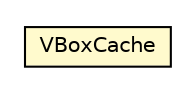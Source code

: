 #!/usr/local/bin/dot
#
# Class diagram 
# Generated by UMLGraph version 5.1 (http://www.umlgraph.org/)
#

digraph G {
	edge [fontname="Helvetica",fontsize=10,labelfontname="Helvetica",labelfontsize=10];
	node [fontname="Helvetica",fontsize=10,shape=plaintext];
	nodesep=0.25;
	ranksep=0.5;
	// pt.ist.fenixframework.backend.jvstm.pstm.VBoxCache
	c100460 [label=<<table title="pt.ist.fenixframework.backend.jvstm.pstm.VBoxCache" border="0" cellborder="1" cellspacing="0" cellpadding="2" port="p" bgcolor="lemonChiffon" href="./VBoxCache.html">
		<tr><td><table border="0" cellspacing="0" cellpadding="1">
<tr><td align="center" balign="center"> VBoxCache </td></tr>
		</table></td></tr>
		</table>>, fontname="Helvetica", fontcolor="black", fontsize=10.0];
}

